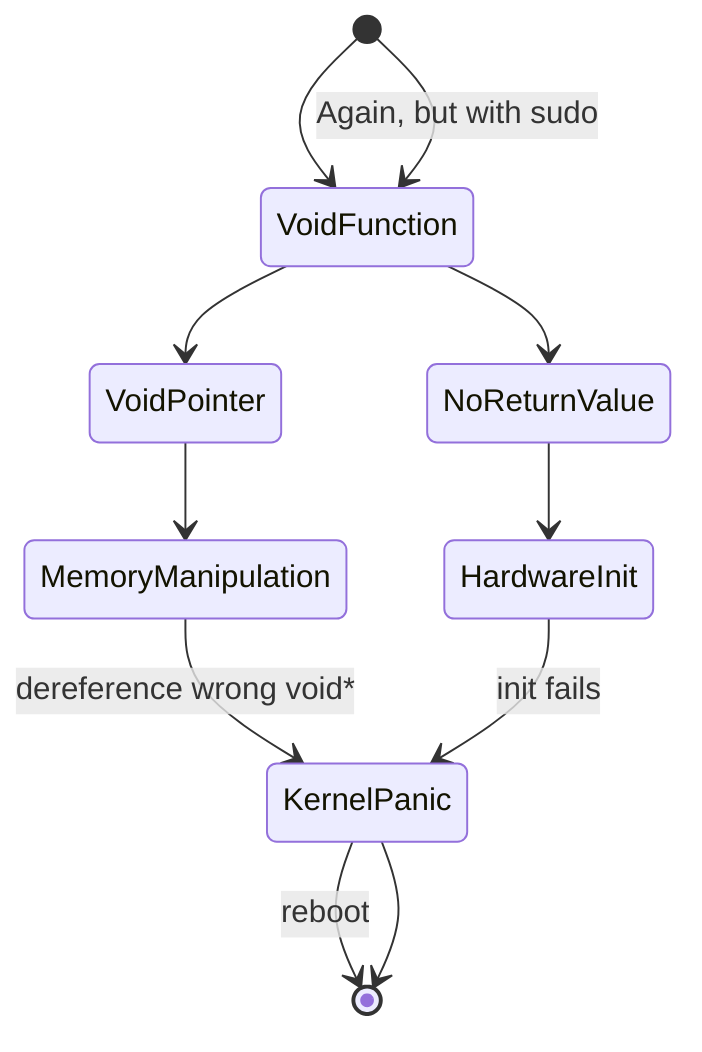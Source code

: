 stateDiagram-v2
    [*] --> VoidFunction
    VoidFunction --> VoidPointer
    VoidPointer --> MemoryManipulation
    MemoryManipulation --> KernelPanic: dereference wrong void*
    KernelPanic --> [*]: reboot
    VoidFunction --> NoReturnValue
    NoReturnValue --> HardwareInit
    HardwareInit --> KernelPanic: init fails
    KernelPanic --> [*]
    [*] --> VoidFunction: Again, but with sudo